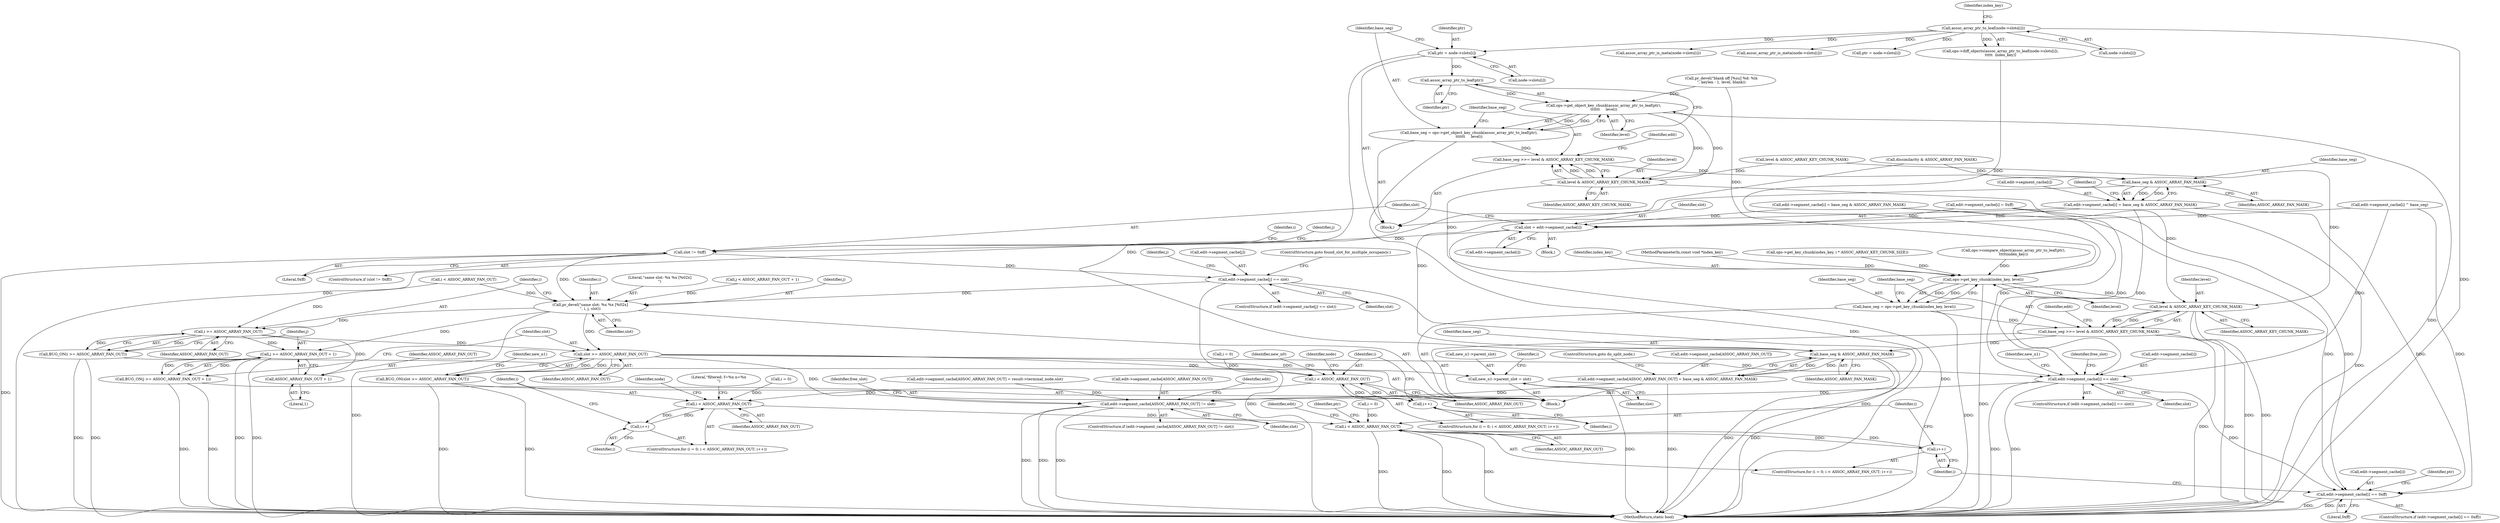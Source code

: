 digraph "0_linux_ea6789980fdaa610d7eb63602c746bf6ec70cd2b@array" {
"1001204" [label="(Call,ptr = node->slots[i])"];
"1001020" [label="(Call,assoc_array_ptr_to_leaf(node->slots[i]))"];
"1001214" [label="(Call,assoc_array_ptr_to_leaf(ptr))"];
"1001213" [label="(Call,ops->get_object_key_chunk(assoc_array_ptr_to_leaf(ptr),\n\t\t\t\t\t\t     level))"];
"1001211" [label="(Call,base_seg = ops->get_object_key_chunk(assoc_array_ptr_to_leaf(ptr),\n\t\t\t\t\t\t     level))"];
"1001217" [label="(Call,base_seg >>= level & ASSOC_ARRAY_KEY_CHUNK_MASK)"];
"1001228" [label="(Call,base_seg & ASSOC_ARRAY_FAN_MASK)"];
"1001222" [label="(Call,edit->segment_cache[i] = base_seg & ASSOC_ARRAY_FAN_MASK)"];
"1000478" [label="(Call,slot = edit->segment_cache[i])"];
"1000486" [label="(Call,slot != 0xff)"];
"1000503" [label="(Call,edit->segment_cache[j] == slot)"];
"1000512" [label="(Call,pr_devel(\"same slot: %x %x [%02x]\n\", i, j, slot))"];
"1000518" [label="(Call,i >= ASSOC_ARRAY_FAN_OUT)"];
"1000517" [label="(Call,BUG_ON(i >= ASSOC_ARRAY_FAN_OUT))"];
"1000522" [label="(Call,j >= ASSOC_ARRAY_FAN_OUT + 1)"];
"1000521" [label="(Call,BUG_ON(j >= ASSOC_ARRAY_FAN_OUT + 1))"];
"1000524" [label="(Call,ASSOC_ARRAY_FAN_OUT + 1)"];
"1000528" [label="(Call,slot >= ASSOC_ARRAY_FAN_OUT)"];
"1000527" [label="(Call,BUG_ON(slot >= ASSOC_ARRAY_FAN_OUT))"];
"1000531" [label="(Call,new_n1->parent_slot = slot)"];
"1000540" [label="(Call,i < ASSOC_ARRAY_FAN_OUT)"];
"1000543" [label="(Call,i++)"];
"1000598" [label="(Call,i < ASSOC_ARRAY_FAN_OUT)"];
"1000601" [label="(Call,i++)"];
"1000732" [label="(Call,i < ASSOC_ARRAY_FAN_OUT)"];
"1000735" [label="(Call,i++)"];
"1000613" [label="(Call,edit->segment_cache[i] == slot)"];
"1000666" [label="(Call,edit->segment_cache[ASSOC_ARRAY_FAN_OUT] != slot)"];
"1000739" [label="(Call,edit->segment_cache[i] == 0xff)"];
"1001247" [label="(Call,base_seg & ASSOC_ARRAY_FAN_MASK)"];
"1001241" [label="(Call,edit->segment_cache[ASSOC_ARRAY_FAN_OUT] = base_seg & ASSOC_ARRAY_FAN_MASK)"];
"1001219" [label="(Call,level & ASSOC_ARRAY_KEY_CHUNK_MASK)"];
"1001233" [label="(Call,ops->get_key_chunk(index_key, level))"];
"1001231" [label="(Call,base_seg = ops->get_key_chunk(index_key, level))"];
"1001236" [label="(Call,base_seg >>= level & ASSOC_ARRAY_KEY_CHUNK_MASK)"];
"1001238" [label="(Call,level & ASSOC_ARRAY_KEY_CHUNK_MASK)"];
"1000516" [label="(Identifier,slot)"];
"1001238" [label="(Call,level & ASSOC_ARRAY_KEY_CHUNK_MASK)"];
"1000486" [label="(Call,slot != 0xff)"];
"1000598" [label="(Call,i < ASSOC_ARRAY_FAN_OUT)"];
"1001250" [label="(ControlStructure,goto do_split_node;)"];
"1000614" [label="(Call,edit->segment_cache[i])"];
"1001217" [label="(Call,base_seg >>= level & ASSOC_ARRAY_KEY_CHUNK_MASK)"];
"1001228" [label="(Call,base_seg & ASSOC_ARRAY_FAN_MASK)"];
"1000666" [label="(Call,edit->segment_cache[ASSOC_ARRAY_FAN_OUT] != slot)"];
"1001026" [label="(Identifier,index_key)"];
"1001248" [label="(Identifier,base_seg)"];
"1000599" [label="(Identifier,i)"];
"1000662" [label="(Literal,\"filtered: f=%x n=%x\n\")"];
"1001223" [label="(Call,edit->segment_cache[i])"];
"1000595" [label="(Call,i = 0)"];
"1000594" [label="(ControlStructure,for (i = 0; i < ASSOC_ARRAY_FAN_OUT; i++))"];
"1001219" [label="(Call,level & ASSOC_ARRAY_KEY_CHUNK_MASK)"];
"1000736" [label="(Identifier,i)"];
"1000512" [label="(Call,pr_devel(\"same slot: %x %x [%02x]\n\", i, j, slot))"];
"1000517" [label="(Call,BUG_ON(i >= ASSOC_ARRAY_FAN_OUT))"];
"1001242" [label="(Call,edit->segment_cache[ASSOC_ARRAY_FAN_OUT])"];
"1000120" [label="(MethodParameterIn,const void *index_key)"];
"1000488" [label="(Literal,0xff)"];
"1000704" [label="(Identifier,edit)"];
"1001215" [label="(Identifier,ptr)"];
"1001019" [label="(Call,ops->diff_objects(assoc_array_ptr_to_leaf(node->slots[i]),\n\t\t\t\t\t  index_key))"];
"1000734" [label="(Identifier,ASSOC_ARRAY_FAN_OUT)"];
"1000546" [label="(Call,assoc_array_ptr_is_meta(node->slots[i]))"];
"1000739" [label="(Call,edit->segment_cache[i] == 0xff)"];
"1001235" [label="(Identifier,level)"];
"1000602" [label="(Identifier,i)"];
"1000540" [label="(Call,i < ASSOC_ARRAY_FAN_OUT)"];
"1001237" [label="(Identifier,base_seg)"];
"1000503" [label="(Call,edit->segment_cache[j] == slot)"];
"1000491" [label="(Identifier,j)"];
"1000472" [label="(Call,i < ASSOC_ARRAY_FAN_OUT)"];
"1000504" [label="(Call,edit->segment_cache[j])"];
"1000612" [label="(ControlStructure,if (edit->segment_cache[i] == slot))"];
"1000487" [label="(Identifier,slot)"];
"1001231" [label="(Call,base_seg = ops->get_key_chunk(index_key, level))"];
"1001211" [label="(Call,base_seg = ops->get_object_key_chunk(assoc_array_ptr_to_leaf(ptr),\n\t\t\t\t\t\t     level))"];
"1000526" [label="(Literal,1)"];
"1000624" [label="(Identifier,new_n1)"];
"1001214" [label="(Call,assoc_array_ptr_to_leaf(ptr))"];
"1001236" [label="(Call,base_seg >>= level & ASSOC_ARRAY_KEY_CHUNK_MASK)"];
"1000745" [label="(Literal,0xff)"];
"1000525" [label="(Identifier,ASSOC_ARRAY_FAN_OUT)"];
"1000485" [label="(ControlStructure,if (slot != 0xff))"];
"1001220" [label="(Identifier,level)"];
"1001202" [label="(Identifier,i)"];
"1000476" [label="(Identifier,i)"];
"1001178" [label="(Call,pr_devel(\"blank off [%zu] %d: %lx\n\", keylen - 1, level, blank))"];
"1000480" [label="(Call,edit->segment_cache[i])"];
"1000528" [label="(Call,slot >= ASSOC_ARRAY_FAN_OUT)"];
"1000536" [label="(ControlStructure,for (i = 0; i < ASSOC_ARRAY_FAN_OUT; i++))"];
"1000537" [label="(Call,i = 0)"];
"1000502" [label="(ControlStructure,if (edit->segment_cache[j] == slot))"];
"1000535" [label="(Identifier,slot)"];
"1000477" [label="(Block,)"];
"1000527" [label="(Call,BUG_ON(slot >= ASSOC_ARRAY_FAN_OUT))"];
"1000533" [label="(Identifier,new_n1)"];
"1000677" [label="(Identifier,free_slot)"];
"1000349" [label="(Call,edit->segment_cache[i] = base_seg & ASSOC_ARRAY_FAN_MASK)"];
"1001251" [label="(MethodReturn,static bool)"];
"1000518" [label="(Call,i >= ASSOC_ARRAY_FAN_OUT)"];
"1000156" [label="(Call,edit->segment_cache[ASSOC_ARRAY_FAN_OUT] = result->terminal_node.slot)"];
"1000532" [label="(Call,new_n1->parent_slot)"];
"1001241" [label="(Call,edit->segment_cache[ASSOC_ARRAY_FAN_OUT] = base_seg & ASSOC_ARRAY_FAN_MASK)"];
"1001216" [label="(Identifier,level)"];
"1001213" [label="(Call,ops->get_object_key_chunk(assoc_array_ptr_to_leaf(ptr),\n\t\t\t\t\t\t     level))"];
"1000530" [label="(Identifier,ASSOC_ARRAY_FAN_OUT)"];
"1000575" [label="(Identifier,new_n0)"];
"1000327" [label="(Call,edit->segment_cache[i] = 0xff)"];
"1000514" [label="(Identifier,i)"];
"1000665" [label="(ControlStructure,if (edit->segment_cache[ASSOC_ARRAY_FAN_OUT] != slot))"];
"1000524" [label="(Call,ASSOC_ARRAY_FAN_OUT + 1)"];
"1001020" [label="(Call,assoc_array_ptr_to_leaf(node->slots[i]))"];
"1000608" [label="(Identifier,node)"];
"1000542" [label="(Identifier,ASSOC_ARRAY_FAN_OUT)"];
"1000543" [label="(Call,i++)"];
"1000549" [label="(Identifier,node)"];
"1000672" [label="(Identifier,slot)"];
"1000122" [label="(Block,)"];
"1001232" [label="(Identifier,base_seg)"];
"1000601" [label="(Call,i++)"];
"1000531" [label="(Call,new_n1->parent_slot = slot)"];
"1000735" [label="(Call,i++)"];
"1001203" [label="(Block,)"];
"1000509" [label="(Identifier,slot)"];
"1000522" [label="(Call,j >= ASSOC_ARRAY_FAN_OUT + 1)"];
"1000738" [label="(ControlStructure,if (edit->segment_cache[i] == 0xff))"];
"1001240" [label="(Identifier,ASSOC_ARRAY_KEY_CHUNK_MASK)"];
"1000520" [label="(Identifier,ASSOC_ARRAY_FAN_OUT)"];
"1000740" [label="(Call,edit->segment_cache[i])"];
"1000642" [label="(Identifier,free_slot)"];
"1001218" [label="(Identifier,base_seg)"];
"1000519" [label="(Identifier,i)"];
"1000544" [label="(Identifier,i)"];
"1000397" [label="(Call,dissimilarity & ASSOC_ARRAY_FAN_MASK)"];
"1000538" [label="(Identifier,i)"];
"1000792" [label="(Identifier,ptr)"];
"1000605" [label="(Call,assoc_array_ptr_is_meta(node->slots[i]))"];
"1001221" [label="(Identifier,ASSOC_ARRAY_KEY_CHUNK_MASK)"];
"1000523" [label="(Identifier,j)"];
"1000479" [label="(Identifier,slot)"];
"1001205" [label="(Identifier,ptr)"];
"1001233" [label="(Call,ops->get_key_chunk(index_key, level))"];
"1000729" [label="(Call,i = 0)"];
"1000513" [label="(Literal,\"same slot: %x %x [%02x]\n\")"];
"1001225" [label="(Identifier,edit)"];
"1001166" [label="(Call,ops->get_key_chunk(index_key, i * ASSOC_ARRAY_KEY_CHUNK_SIZE))"];
"1000203" [label="(Call,ops->compare_object(assoc_array_ptr_to_leaf(ptr),\n\t\t\t\t\tindex_key))"];
"1001230" [label="(Identifier,ASSOC_ARRAY_FAN_MASK)"];
"1000495" [label="(Call,j < ASSOC_ARRAY_FAN_OUT + 1)"];
"1001212" [label="(Identifier,base_seg)"];
"1000733" [label="(Identifier,i)"];
"1001234" [label="(Identifier,index_key)"];
"1001247" [label="(Call,base_seg & ASSOC_ARRAY_FAN_MASK)"];
"1000747" [label="(Call,ptr = node->slots[i])"];
"1000728" [label="(ControlStructure,for (i = 0; i < ASSOC_ARRAY_FAN_OUT; i++))"];
"1000510" [label="(ControlStructure,goto found_slot_for_multiple_occupancy;)"];
"1000515" [label="(Identifier,j)"];
"1000667" [label="(Call,edit->segment_cache[ASSOC_ARRAY_FAN_OUT])"];
"1001239" [label="(Identifier,level)"];
"1001222" [label="(Call,edit->segment_cache[i] = base_seg & ASSOC_ARRAY_FAN_MASK)"];
"1001244" [label="(Identifier,edit)"];
"1001021" [label="(Call,node->slots[i])"];
"1001249" [label="(Identifier,ASSOC_ARRAY_FAN_MASK)"];
"1000385" [label="(Call,edit->segment_cache[i] ^ base_seg)"];
"1000529" [label="(Identifier,slot)"];
"1000742" [label="(Identifier,edit)"];
"1000619" [label="(Identifier,slot)"];
"1001175" [label="(Call,level & ASSOC_ARRAY_KEY_CHUNK_MASK)"];
"1000478" [label="(Call,slot = edit->segment_cache[i])"];
"1000521" [label="(Call,BUG_ON(j >= ASSOC_ARRAY_FAN_OUT + 1))"];
"1000748" [label="(Identifier,ptr)"];
"1000600" [label="(Identifier,ASSOC_ARRAY_FAN_OUT)"];
"1001204" [label="(Call,ptr = node->slots[i])"];
"1001229" [label="(Identifier,base_seg)"];
"1000613" [label="(Call,edit->segment_cache[i] == slot)"];
"1000501" [label="(Identifier,j)"];
"1000732" [label="(Call,i < ASSOC_ARRAY_FAN_OUT)"];
"1001206" [label="(Call,node->slots[i])"];
"1000541" [label="(Identifier,i)"];
"1001204" -> "1001203"  [label="AST: "];
"1001204" -> "1001206"  [label="CFG: "];
"1001205" -> "1001204"  [label="AST: "];
"1001206" -> "1001204"  [label="AST: "];
"1001212" -> "1001204"  [label="CFG: "];
"1001204" -> "1001251"  [label="DDG: "];
"1001020" -> "1001204"  [label="DDG: "];
"1001204" -> "1001214"  [label="DDG: "];
"1001020" -> "1001019"  [label="AST: "];
"1001020" -> "1001021"  [label="CFG: "];
"1001021" -> "1001020"  [label="AST: "];
"1001026" -> "1001020"  [label="CFG: "];
"1001020" -> "1001251"  [label="DDG: "];
"1001020" -> "1000546"  [label="DDG: "];
"1001020" -> "1000605"  [label="DDG: "];
"1001020" -> "1000747"  [label="DDG: "];
"1001020" -> "1001019"  [label="DDG: "];
"1001214" -> "1001213"  [label="AST: "];
"1001214" -> "1001215"  [label="CFG: "];
"1001215" -> "1001214"  [label="AST: "];
"1001216" -> "1001214"  [label="CFG: "];
"1001214" -> "1001213"  [label="DDG: "];
"1001213" -> "1001211"  [label="AST: "];
"1001213" -> "1001216"  [label="CFG: "];
"1001216" -> "1001213"  [label="AST: "];
"1001211" -> "1001213"  [label="CFG: "];
"1001213" -> "1001251"  [label="DDG: "];
"1001213" -> "1001211"  [label="DDG: "];
"1001213" -> "1001211"  [label="DDG: "];
"1001219" -> "1001213"  [label="DDG: "];
"1001178" -> "1001213"  [label="DDG: "];
"1001213" -> "1001219"  [label="DDG: "];
"1001211" -> "1001203"  [label="AST: "];
"1001212" -> "1001211"  [label="AST: "];
"1001218" -> "1001211"  [label="CFG: "];
"1001211" -> "1001251"  [label="DDG: "];
"1001211" -> "1001217"  [label="DDG: "];
"1001217" -> "1001203"  [label="AST: "];
"1001217" -> "1001219"  [label="CFG: "];
"1001218" -> "1001217"  [label="AST: "];
"1001219" -> "1001217"  [label="AST: "];
"1001225" -> "1001217"  [label="CFG: "];
"1001219" -> "1001217"  [label="DDG: "];
"1001219" -> "1001217"  [label="DDG: "];
"1001217" -> "1001228"  [label="DDG: "];
"1001228" -> "1001222"  [label="AST: "];
"1001228" -> "1001230"  [label="CFG: "];
"1001229" -> "1001228"  [label="AST: "];
"1001230" -> "1001228"  [label="AST: "];
"1001222" -> "1001228"  [label="CFG: "];
"1001228" -> "1001222"  [label="DDG: "];
"1001228" -> "1001222"  [label="DDG: "];
"1000397" -> "1001228"  [label="DDG: "];
"1001228" -> "1001247"  [label="DDG: "];
"1001222" -> "1001203"  [label="AST: "];
"1001223" -> "1001222"  [label="AST: "];
"1001202" -> "1001222"  [label="CFG: "];
"1001222" -> "1001251"  [label="DDG: "];
"1001222" -> "1000478"  [label="DDG: "];
"1001222" -> "1000613"  [label="DDG: "];
"1001222" -> "1000739"  [label="DDG: "];
"1000478" -> "1000477"  [label="AST: "];
"1000478" -> "1000480"  [label="CFG: "];
"1000479" -> "1000478"  [label="AST: "];
"1000480" -> "1000478"  [label="AST: "];
"1000487" -> "1000478"  [label="CFG: "];
"1000478" -> "1001251"  [label="DDG: "];
"1000327" -> "1000478"  [label="DDG: "];
"1000349" -> "1000478"  [label="DDG: "];
"1000385" -> "1000478"  [label="DDG: "];
"1000478" -> "1000486"  [label="DDG: "];
"1000486" -> "1000485"  [label="AST: "];
"1000486" -> "1000488"  [label="CFG: "];
"1000487" -> "1000486"  [label="AST: "];
"1000488" -> "1000486"  [label="AST: "];
"1000491" -> "1000486"  [label="CFG: "];
"1000476" -> "1000486"  [label="CFG: "];
"1000486" -> "1001251"  [label="DDG: "];
"1000486" -> "1000503"  [label="DDG: "];
"1000486" -> "1000512"  [label="DDG: "];
"1000503" -> "1000502"  [label="AST: "];
"1000503" -> "1000509"  [label="CFG: "];
"1000504" -> "1000503"  [label="AST: "];
"1000509" -> "1000503"  [label="AST: "];
"1000510" -> "1000503"  [label="CFG: "];
"1000501" -> "1000503"  [label="CFG: "];
"1000503" -> "1001251"  [label="DDG: "];
"1000503" -> "1001251"  [label="DDG: "];
"1000503" -> "1000512"  [label="DDG: "];
"1000512" -> "1000122"  [label="AST: "];
"1000512" -> "1000516"  [label="CFG: "];
"1000513" -> "1000512"  [label="AST: "];
"1000514" -> "1000512"  [label="AST: "];
"1000515" -> "1000512"  [label="AST: "];
"1000516" -> "1000512"  [label="AST: "];
"1000519" -> "1000512"  [label="CFG: "];
"1000512" -> "1001251"  [label="DDG: "];
"1000472" -> "1000512"  [label="DDG: "];
"1000495" -> "1000512"  [label="DDG: "];
"1000512" -> "1000518"  [label="DDG: "];
"1000512" -> "1000522"  [label="DDG: "];
"1000512" -> "1000528"  [label="DDG: "];
"1000518" -> "1000517"  [label="AST: "];
"1000518" -> "1000520"  [label="CFG: "];
"1000519" -> "1000518"  [label="AST: "];
"1000520" -> "1000518"  [label="AST: "];
"1000517" -> "1000518"  [label="CFG: "];
"1000518" -> "1000517"  [label="DDG: "];
"1000518" -> "1000517"  [label="DDG: "];
"1000472" -> "1000518"  [label="DDG: "];
"1000518" -> "1000522"  [label="DDG: "];
"1000518" -> "1000524"  [label="DDG: "];
"1000518" -> "1000528"  [label="DDG: "];
"1000517" -> "1000122"  [label="AST: "];
"1000523" -> "1000517"  [label="CFG: "];
"1000517" -> "1001251"  [label="DDG: "];
"1000517" -> "1001251"  [label="DDG: "];
"1000522" -> "1000521"  [label="AST: "];
"1000522" -> "1000524"  [label="CFG: "];
"1000523" -> "1000522"  [label="AST: "];
"1000524" -> "1000522"  [label="AST: "];
"1000521" -> "1000522"  [label="CFG: "];
"1000522" -> "1001251"  [label="DDG: "];
"1000522" -> "1001251"  [label="DDG: "];
"1000522" -> "1000521"  [label="DDG: "];
"1000522" -> "1000521"  [label="DDG: "];
"1000521" -> "1000122"  [label="AST: "];
"1000529" -> "1000521"  [label="CFG: "];
"1000521" -> "1001251"  [label="DDG: "];
"1000521" -> "1001251"  [label="DDG: "];
"1000524" -> "1000526"  [label="CFG: "];
"1000525" -> "1000524"  [label="AST: "];
"1000526" -> "1000524"  [label="AST: "];
"1000528" -> "1000527"  [label="AST: "];
"1000528" -> "1000530"  [label="CFG: "];
"1000529" -> "1000528"  [label="AST: "];
"1000530" -> "1000528"  [label="AST: "];
"1000527" -> "1000528"  [label="CFG: "];
"1000528" -> "1000527"  [label="DDG: "];
"1000528" -> "1000527"  [label="DDG: "];
"1000528" -> "1000531"  [label="DDG: "];
"1000528" -> "1000540"  [label="DDG: "];
"1000528" -> "1000613"  [label="DDG: "];
"1000528" -> "1000666"  [label="DDG: "];
"1000527" -> "1000122"  [label="AST: "];
"1000533" -> "1000527"  [label="CFG: "];
"1000527" -> "1001251"  [label="DDG: "];
"1000527" -> "1001251"  [label="DDG: "];
"1000531" -> "1000122"  [label="AST: "];
"1000531" -> "1000535"  [label="CFG: "];
"1000532" -> "1000531"  [label="AST: "];
"1000535" -> "1000531"  [label="AST: "];
"1000538" -> "1000531"  [label="CFG: "];
"1000531" -> "1001251"  [label="DDG: "];
"1000540" -> "1000536"  [label="AST: "];
"1000540" -> "1000542"  [label="CFG: "];
"1000541" -> "1000540"  [label="AST: "];
"1000542" -> "1000540"  [label="AST: "];
"1000549" -> "1000540"  [label="CFG: "];
"1000575" -> "1000540"  [label="CFG: "];
"1000543" -> "1000540"  [label="DDG: "];
"1000537" -> "1000540"  [label="DDG: "];
"1000540" -> "1000543"  [label="DDG: "];
"1000540" -> "1000598"  [label="DDG: "];
"1000543" -> "1000536"  [label="AST: "];
"1000543" -> "1000544"  [label="CFG: "];
"1000544" -> "1000543"  [label="AST: "];
"1000541" -> "1000543"  [label="CFG: "];
"1000598" -> "1000594"  [label="AST: "];
"1000598" -> "1000600"  [label="CFG: "];
"1000599" -> "1000598"  [label="AST: "];
"1000600" -> "1000598"  [label="AST: "];
"1000608" -> "1000598"  [label="CFG: "];
"1000662" -> "1000598"  [label="CFG: "];
"1000601" -> "1000598"  [label="DDG: "];
"1000595" -> "1000598"  [label="DDG: "];
"1000598" -> "1000601"  [label="DDG: "];
"1000598" -> "1000732"  [label="DDG: "];
"1000601" -> "1000594"  [label="AST: "];
"1000601" -> "1000602"  [label="CFG: "];
"1000602" -> "1000601"  [label="AST: "];
"1000599" -> "1000601"  [label="CFG: "];
"1000732" -> "1000728"  [label="AST: "];
"1000732" -> "1000734"  [label="CFG: "];
"1000733" -> "1000732"  [label="AST: "];
"1000734" -> "1000732"  [label="AST: "];
"1000742" -> "1000732"  [label="CFG: "];
"1000792" -> "1000732"  [label="CFG: "];
"1000732" -> "1001251"  [label="DDG: "];
"1000732" -> "1001251"  [label="DDG: "];
"1000732" -> "1001251"  [label="DDG: "];
"1000729" -> "1000732"  [label="DDG: "];
"1000735" -> "1000732"  [label="DDG: "];
"1000732" -> "1000735"  [label="DDG: "];
"1000735" -> "1000728"  [label="AST: "];
"1000735" -> "1000736"  [label="CFG: "];
"1000736" -> "1000735"  [label="AST: "];
"1000733" -> "1000735"  [label="CFG: "];
"1000613" -> "1000612"  [label="AST: "];
"1000613" -> "1000619"  [label="CFG: "];
"1000614" -> "1000613"  [label="AST: "];
"1000619" -> "1000613"  [label="AST: "];
"1000624" -> "1000613"  [label="CFG: "];
"1000642" -> "1000613"  [label="CFG: "];
"1000613" -> "1001251"  [label="DDG: "];
"1000613" -> "1001251"  [label="DDG: "];
"1000327" -> "1000613"  [label="DDG: "];
"1000349" -> "1000613"  [label="DDG: "];
"1000385" -> "1000613"  [label="DDG: "];
"1000613" -> "1000666"  [label="DDG: "];
"1000613" -> "1000739"  [label="DDG: "];
"1000666" -> "1000665"  [label="AST: "];
"1000666" -> "1000672"  [label="CFG: "];
"1000667" -> "1000666"  [label="AST: "];
"1000672" -> "1000666"  [label="AST: "];
"1000677" -> "1000666"  [label="CFG: "];
"1000704" -> "1000666"  [label="CFG: "];
"1000666" -> "1001251"  [label="DDG: "];
"1000666" -> "1001251"  [label="DDG: "];
"1000666" -> "1001251"  [label="DDG: "];
"1000156" -> "1000666"  [label="DDG: "];
"1001241" -> "1000666"  [label="DDG: "];
"1000739" -> "1000738"  [label="AST: "];
"1000739" -> "1000745"  [label="CFG: "];
"1000740" -> "1000739"  [label="AST: "];
"1000745" -> "1000739"  [label="AST: "];
"1000748" -> "1000739"  [label="CFG: "];
"1000736" -> "1000739"  [label="CFG: "];
"1000739" -> "1001251"  [label="DDG: "];
"1000739" -> "1001251"  [label="DDG: "];
"1000327" -> "1000739"  [label="DDG: "];
"1000349" -> "1000739"  [label="DDG: "];
"1000385" -> "1000739"  [label="DDG: "];
"1001247" -> "1001241"  [label="AST: "];
"1001247" -> "1001249"  [label="CFG: "];
"1001248" -> "1001247"  [label="AST: "];
"1001249" -> "1001247"  [label="AST: "];
"1001241" -> "1001247"  [label="CFG: "];
"1001247" -> "1001251"  [label="DDG: "];
"1001247" -> "1001251"  [label="DDG: "];
"1001247" -> "1001241"  [label="DDG: "];
"1001247" -> "1001241"  [label="DDG: "];
"1001236" -> "1001247"  [label="DDG: "];
"1000397" -> "1001247"  [label="DDG: "];
"1001241" -> "1000122"  [label="AST: "];
"1001242" -> "1001241"  [label="AST: "];
"1001250" -> "1001241"  [label="CFG: "];
"1001241" -> "1001251"  [label="DDG: "];
"1001219" -> "1001221"  [label="CFG: "];
"1001220" -> "1001219"  [label="AST: "];
"1001221" -> "1001219"  [label="AST: "];
"1001175" -> "1001219"  [label="DDG: "];
"1001219" -> "1001233"  [label="DDG: "];
"1001219" -> "1001238"  [label="DDG: "];
"1001233" -> "1001231"  [label="AST: "];
"1001233" -> "1001235"  [label="CFG: "];
"1001234" -> "1001233"  [label="AST: "];
"1001235" -> "1001233"  [label="AST: "];
"1001231" -> "1001233"  [label="CFG: "];
"1001233" -> "1001251"  [label="DDG: "];
"1001233" -> "1001231"  [label="DDG: "];
"1001233" -> "1001231"  [label="DDG: "];
"1001019" -> "1001233"  [label="DDG: "];
"1001166" -> "1001233"  [label="DDG: "];
"1000203" -> "1001233"  [label="DDG: "];
"1000120" -> "1001233"  [label="DDG: "];
"1001178" -> "1001233"  [label="DDG: "];
"1001233" -> "1001238"  [label="DDG: "];
"1001231" -> "1000122"  [label="AST: "];
"1001232" -> "1001231"  [label="AST: "];
"1001237" -> "1001231"  [label="CFG: "];
"1001231" -> "1001251"  [label="DDG: "];
"1001231" -> "1001236"  [label="DDG: "];
"1001236" -> "1000122"  [label="AST: "];
"1001236" -> "1001238"  [label="CFG: "];
"1001237" -> "1001236"  [label="AST: "];
"1001238" -> "1001236"  [label="AST: "];
"1001244" -> "1001236"  [label="CFG: "];
"1001236" -> "1001251"  [label="DDG: "];
"1001236" -> "1001251"  [label="DDG: "];
"1001238" -> "1001236"  [label="DDG: "];
"1001238" -> "1001236"  [label="DDG: "];
"1001238" -> "1001240"  [label="CFG: "];
"1001239" -> "1001238"  [label="AST: "];
"1001240" -> "1001238"  [label="AST: "];
"1001238" -> "1001251"  [label="DDG: "];
"1001238" -> "1001251"  [label="DDG: "];
"1001175" -> "1001238"  [label="DDG: "];
}
